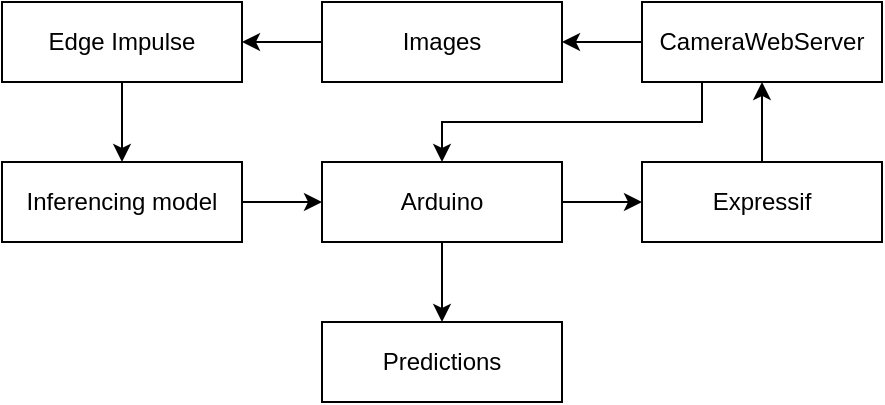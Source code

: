 <mxfile version="16.4.6" type="google"><diagram id="PTlNQL1US7HWCC8Zjato" name="Page-1"><mxGraphModel dx="1422" dy="715" grid="0" gridSize="10" guides="1" tooltips="1" connect="1" arrows="1" fold="1" page="1" pageScale="1" pageWidth="850" pageHeight="1100" math="0" shadow="0"><root><mxCell id="0"/><mxCell id="1" parent="0"/><mxCell id="NgHtY2LJWkgdxPNRmjOM-22" style="edgeStyle=orthogonalEdgeStyle;rounded=0;orthogonalLoop=1;jettySize=auto;html=1;exitX=1;exitY=0.5;exitDx=0;exitDy=0;entryX=0;entryY=0.5;entryDx=0;entryDy=0;" edge="1" parent="1" source="NgHtY2LJWkgdxPNRmjOM-14" target="NgHtY2LJWkgdxPNRmjOM-15"><mxGeometry relative="1" as="geometry"/></mxCell><mxCell id="NgHtY2LJWkgdxPNRmjOM-31" style="edgeStyle=orthogonalEdgeStyle;rounded=0;orthogonalLoop=1;jettySize=auto;html=1;exitX=0.5;exitY=1;exitDx=0;exitDy=0;entryX=0.5;entryY=0;entryDx=0;entryDy=0;" edge="1" parent="1" source="NgHtY2LJWkgdxPNRmjOM-14" target="NgHtY2LJWkgdxPNRmjOM-30"><mxGeometry relative="1" as="geometry"/></mxCell><mxCell id="NgHtY2LJWkgdxPNRmjOM-14" value="Arduino" style="rounded=0;whiteSpace=wrap;html=1;" vertex="1" parent="1"><mxGeometry x="280" y="160" width="120" height="40" as="geometry"/></mxCell><mxCell id="NgHtY2LJWkgdxPNRmjOM-24" style="edgeStyle=orthogonalEdgeStyle;rounded=0;orthogonalLoop=1;jettySize=auto;html=1;exitX=0.5;exitY=0;exitDx=0;exitDy=0;entryX=0.5;entryY=1;entryDx=0;entryDy=0;" edge="1" parent="1" source="NgHtY2LJWkgdxPNRmjOM-15" target="NgHtY2LJWkgdxPNRmjOM-16"><mxGeometry relative="1" as="geometry"/></mxCell><mxCell id="NgHtY2LJWkgdxPNRmjOM-15" value="Expressif" style="rounded=0;whiteSpace=wrap;html=1;" vertex="1" parent="1"><mxGeometry x="440" y="160" width="120" height="40" as="geometry"/></mxCell><mxCell id="NgHtY2LJWkgdxPNRmjOM-25" style="edgeStyle=orthogonalEdgeStyle;rounded=0;orthogonalLoop=1;jettySize=auto;html=1;exitX=0;exitY=0.5;exitDx=0;exitDy=0;entryX=1;entryY=0.5;entryDx=0;entryDy=0;" edge="1" parent="1" source="NgHtY2LJWkgdxPNRmjOM-16" target="NgHtY2LJWkgdxPNRmjOM-18"><mxGeometry relative="1" as="geometry"/></mxCell><mxCell id="NgHtY2LJWkgdxPNRmjOM-33" style="edgeStyle=orthogonalEdgeStyle;rounded=0;orthogonalLoop=1;jettySize=auto;html=1;exitX=0.25;exitY=1;exitDx=0;exitDy=0;" edge="1" parent="1" source="NgHtY2LJWkgdxPNRmjOM-16" target="NgHtY2LJWkgdxPNRmjOM-14"><mxGeometry relative="1" as="geometry"/></mxCell><mxCell id="NgHtY2LJWkgdxPNRmjOM-16" value="CameraWebServer" style="rounded=0;whiteSpace=wrap;html=1;" vertex="1" parent="1"><mxGeometry x="440" y="80" width="120" height="40" as="geometry"/></mxCell><mxCell id="NgHtY2LJWkgdxPNRmjOM-28" style="edgeStyle=orthogonalEdgeStyle;rounded=0;orthogonalLoop=1;jettySize=auto;html=1;exitX=0.5;exitY=1;exitDx=0;exitDy=0;entryX=0.5;entryY=0;entryDx=0;entryDy=0;" edge="1" parent="1" source="NgHtY2LJWkgdxPNRmjOM-17" target="NgHtY2LJWkgdxPNRmjOM-26"><mxGeometry relative="1" as="geometry"/></mxCell><mxCell id="NgHtY2LJWkgdxPNRmjOM-17" value="Edge Impulse" style="rounded=0;whiteSpace=wrap;html=1;" vertex="1" parent="1"><mxGeometry x="120" y="80" width="120" height="40" as="geometry"/></mxCell><mxCell id="NgHtY2LJWkgdxPNRmjOM-27" style="edgeStyle=orthogonalEdgeStyle;rounded=0;orthogonalLoop=1;jettySize=auto;html=1;exitX=0;exitY=0.5;exitDx=0;exitDy=0;entryX=1;entryY=0.5;entryDx=0;entryDy=0;" edge="1" parent="1" source="NgHtY2LJWkgdxPNRmjOM-18" target="NgHtY2LJWkgdxPNRmjOM-17"><mxGeometry relative="1" as="geometry"/></mxCell><mxCell id="NgHtY2LJWkgdxPNRmjOM-18" value="Images" style="rounded=0;whiteSpace=wrap;html=1;" vertex="1" parent="1"><mxGeometry x="280" y="80" width="120" height="40" as="geometry"/></mxCell><mxCell id="NgHtY2LJWkgdxPNRmjOM-29" style="edgeStyle=orthogonalEdgeStyle;rounded=0;orthogonalLoop=1;jettySize=auto;html=1;exitX=1;exitY=0.5;exitDx=0;exitDy=0;entryX=0;entryY=0.5;entryDx=0;entryDy=0;" edge="1" parent="1" source="NgHtY2LJWkgdxPNRmjOM-26" target="NgHtY2LJWkgdxPNRmjOM-14"><mxGeometry relative="1" as="geometry"/></mxCell><mxCell id="NgHtY2LJWkgdxPNRmjOM-26" value="Inferencing model" style="rounded=0;whiteSpace=wrap;html=1;" vertex="1" parent="1"><mxGeometry x="120" y="160" width="120" height="40" as="geometry"/></mxCell><mxCell id="NgHtY2LJWkgdxPNRmjOM-30" value="Predictions" style="rounded=0;whiteSpace=wrap;html=1;" vertex="1" parent="1"><mxGeometry x="280" y="240" width="120" height="40" as="geometry"/></mxCell></root></mxGraphModel></diagram></mxfile>